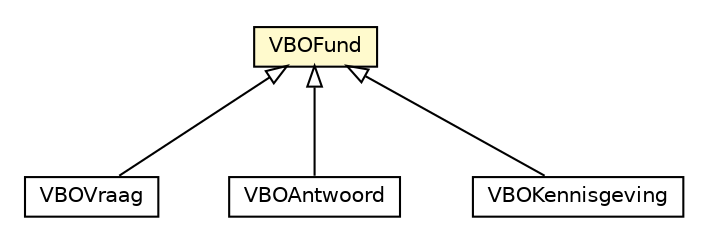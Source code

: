 #!/usr/local/bin/dot
#
# Class diagram 
# Generated by UMLGraph version R5_6-24-gf6e263 (http://www.umlgraph.org/)
#

digraph G {
	edge [fontname="Helvetica",fontsize=10,labelfontname="Helvetica",labelfontsize=10];
	node [fontname="Helvetica",fontsize=10,shape=plaintext];
	nodesep=0.25;
	ranksep=0.5;
	// nl.egem.stuf.sector.bg._0204.VBOVraag
	c207500 [label=<<table title="nl.egem.stuf.sector.bg._0204.VBOVraag" border="0" cellborder="1" cellspacing="0" cellpadding="2" port="p" href="./VBOVraag.html">
		<tr><td><table border="0" cellspacing="0" cellpadding="1">
<tr><td align="center" balign="center"> VBOVraag </td></tr>
		</table></td></tr>
		</table>>, URL="./VBOVraag.html", fontname="Helvetica", fontcolor="black", fontsize=10.0];
	// nl.egem.stuf.sector.bg._0204.VBOFund
	c207505 [label=<<table title="nl.egem.stuf.sector.bg._0204.VBOFund" border="0" cellborder="1" cellspacing="0" cellpadding="2" port="p" bgcolor="lemonChiffon" href="./VBOFund.html">
		<tr><td><table border="0" cellspacing="0" cellpadding="1">
<tr><td align="center" balign="center"> VBOFund </td></tr>
		</table></td></tr>
		</table>>, URL="./VBOFund.html", fontname="Helvetica", fontcolor="black", fontsize=10.0];
	// nl.egem.stuf.sector.bg._0204.VBOAntwoord
	c207558 [label=<<table title="nl.egem.stuf.sector.bg._0204.VBOAntwoord" border="0" cellborder="1" cellspacing="0" cellpadding="2" port="p" href="./VBOAntwoord.html">
		<tr><td><table border="0" cellspacing="0" cellpadding="1">
<tr><td align="center" balign="center"> VBOAntwoord </td></tr>
		</table></td></tr>
		</table>>, URL="./VBOAntwoord.html", fontname="Helvetica", fontcolor="black", fontsize=10.0];
	// nl.egem.stuf.sector.bg._0204.VBOKennisgeving
	c207900 [label=<<table title="nl.egem.stuf.sector.bg._0204.VBOKennisgeving" border="0" cellborder="1" cellspacing="0" cellpadding="2" port="p" href="./VBOKennisgeving.html">
		<tr><td><table border="0" cellspacing="0" cellpadding="1">
<tr><td align="center" balign="center"> VBOKennisgeving </td></tr>
		</table></td></tr>
		</table>>, URL="./VBOKennisgeving.html", fontname="Helvetica", fontcolor="black", fontsize=10.0];
	//nl.egem.stuf.sector.bg._0204.VBOVraag extends nl.egem.stuf.sector.bg._0204.VBOFund
	c207505:p -> c207500:p [dir=back,arrowtail=empty];
	//nl.egem.stuf.sector.bg._0204.VBOAntwoord extends nl.egem.stuf.sector.bg._0204.VBOFund
	c207505:p -> c207558:p [dir=back,arrowtail=empty];
	//nl.egem.stuf.sector.bg._0204.VBOKennisgeving extends nl.egem.stuf.sector.bg._0204.VBOFund
	c207505:p -> c207900:p [dir=back,arrowtail=empty];
}

